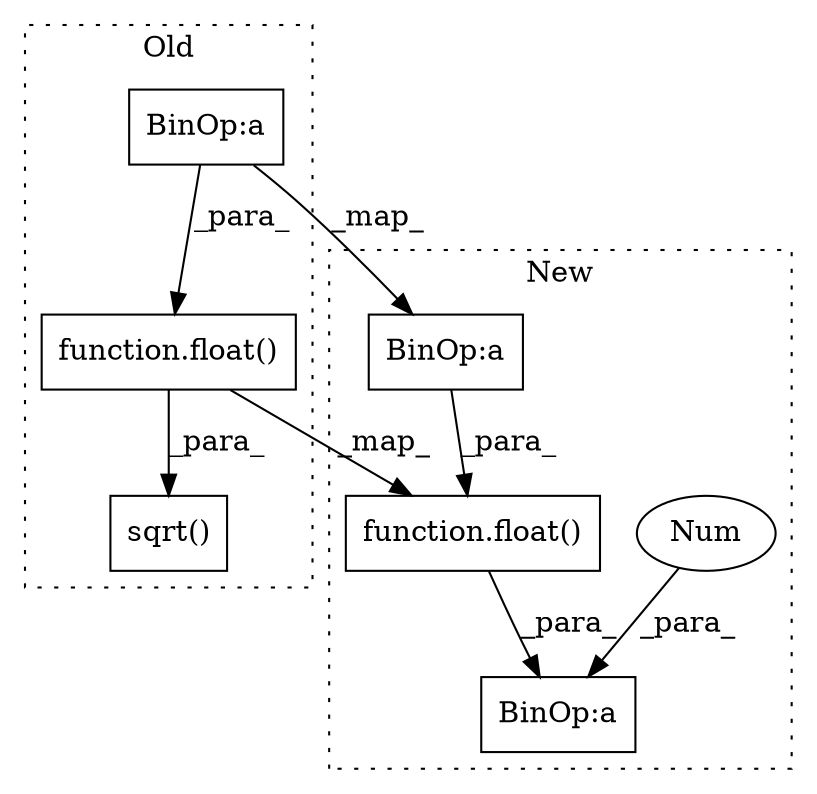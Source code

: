 digraph G {
subgraph cluster0 {
1 [label="function.float()" a="75" s="3329,3353" l="6,1" shape="box"];
5 [label="sqrt()" a="75" s="3316,3354" l="13,1" shape="box"];
7 [label="BinOp:a" a="82" s="3349" l="3" shape="box"];
label = "Old";
style="dotted";
}
subgraph cluster1 {
2 [label="function.float()" a="75" s="3386,3410" l="6,1" shape="box"];
3 [label="BinOp:a" a="82" s="3411" l="4" shape="box"];
4 [label="Num" a="76" s="3415" l="3" shape="ellipse"];
6 [label="BinOp:a" a="82" s="3406" l="3" shape="box"];
label = "New";
style="dotted";
}
1 -> 2 [label="_map_"];
1 -> 5 [label="_para_"];
2 -> 3 [label="_para_"];
4 -> 3 [label="_para_"];
6 -> 2 [label="_para_"];
7 -> 1 [label="_para_"];
7 -> 6 [label="_map_"];
}